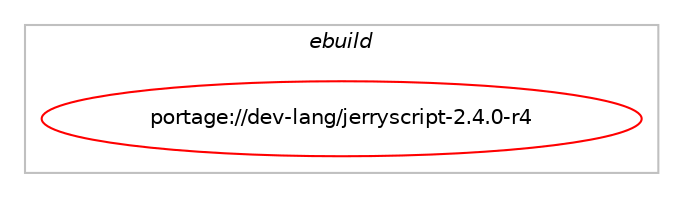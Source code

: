 digraph prolog {

# *************
# Graph options
# *************

newrank=true;
concentrate=true;
compound=true;
graph [rankdir=LR,fontname=Helvetica,fontsize=10,ranksep=1.5];#, ranksep=2.5, nodesep=0.2];
edge  [arrowhead=vee];
node  [fontname=Helvetica,fontsize=10];

# **********
# The ebuild
# **********

subgraph cluster_leftcol {
color=gray;
label=<<i>ebuild</i>>;
id [label="portage://dev-lang/jerryscript-2.4.0-r4", color=red, width=4, href="../dev-lang/jerryscript-2.4.0-r4.svg"];
}

# ****************
# The dependencies
# ****************

subgraph cluster_midcol {
color=gray;
label=<<i>dependencies</i>>;
subgraph cluster_compile {
fillcolor="#eeeeee";
style=filled;
label=<<i>compile</i>>;
}
subgraph cluster_compileandrun {
fillcolor="#eeeeee";
style=filled;
label=<<i>compile and run</i>>;
}
subgraph cluster_run {
fillcolor="#eeeeee";
style=filled;
label=<<i>run</i>>;
# *** BEGIN UNKNOWN DEPENDENCY TYPE (TODO) ***
# id -> equal(use_conditional_group(positive,debugger,portage://dev-lang/jerryscript-2.4.0-r4,[use_conditional_group(positive,python_single_target_python3_10,portage://dev-lang/jerryscript-2.4.0-r4,[package_dependency(portage://dev-lang/jerryscript-2.4.0-r4,run,no,dev-lang,python,none,[,,],[slot(3.10)],[])]),use_conditional_group(positive,python_single_target_python3_11,portage://dev-lang/jerryscript-2.4.0-r4,[package_dependency(portage://dev-lang/jerryscript-2.4.0-r4,run,no,dev-lang,python,none,[,,],[slot(3.11)],[])]),use_conditional_group(positive,python_single_target_python3_12,portage://dev-lang/jerryscript-2.4.0-r4,[package_dependency(portage://dev-lang/jerryscript-2.4.0-r4,run,no,dev-lang,python,none,[,,],[slot(3.12)],[])])]))
# *** END UNKNOWN DEPENDENCY TYPE (TODO) ***

}
}

# **************
# The candidates
# **************

subgraph cluster_choices {
rank=same;
color=gray;
label=<<i>candidates</i>>;

}

}
